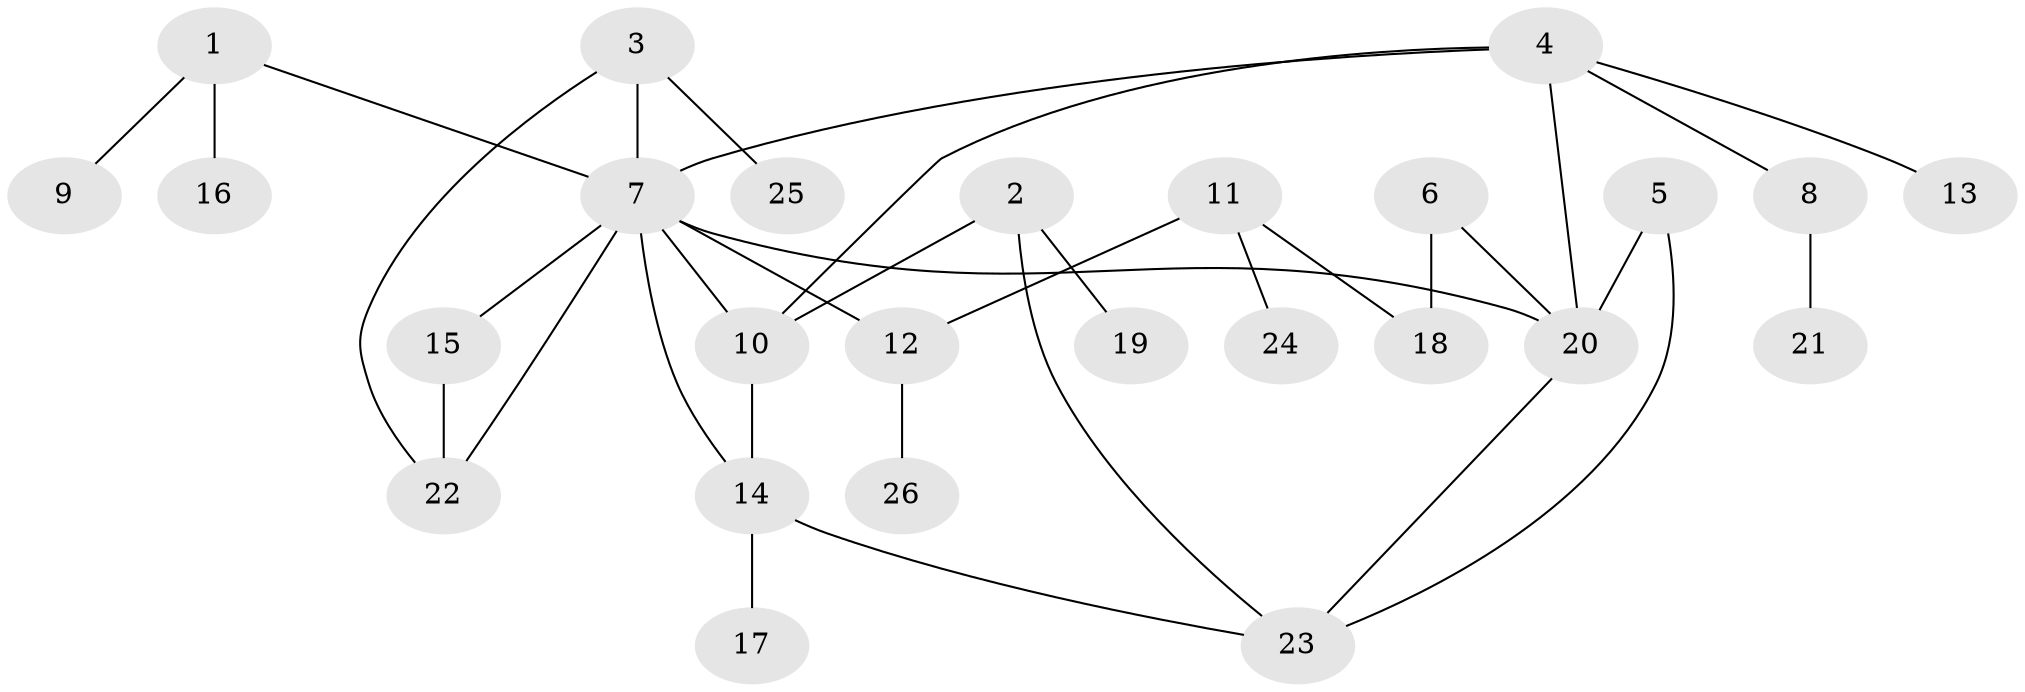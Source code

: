 // original degree distribution, {7: 0.015384615384615385, 2: 0.3230769230769231, 6: 0.046153846153846156, 4: 0.046153846153846156, 3: 0.2153846153846154, 1: 0.3384615384615385, 5: 0.015384615384615385}
// Generated by graph-tools (version 1.1) at 2025/36/03/04/25 23:36:07]
// undirected, 26 vertices, 34 edges
graph export_dot {
  node [color=gray90,style=filled];
  1;
  2;
  3;
  4;
  5;
  6;
  7;
  8;
  9;
  10;
  11;
  12;
  13;
  14;
  15;
  16;
  17;
  18;
  19;
  20;
  21;
  22;
  23;
  24;
  25;
  26;
  1 -- 7 [weight=1.0];
  1 -- 9 [weight=1.0];
  1 -- 16 [weight=1.0];
  2 -- 10 [weight=1.0];
  2 -- 19 [weight=1.0];
  2 -- 23 [weight=1.0];
  3 -- 7 [weight=1.0];
  3 -- 22 [weight=1.0];
  3 -- 25 [weight=1.0];
  4 -- 7 [weight=1.0];
  4 -- 8 [weight=1.0];
  4 -- 10 [weight=1.0];
  4 -- 13 [weight=1.0];
  4 -- 20 [weight=1.0];
  5 -- 20 [weight=1.0];
  5 -- 23 [weight=1.0];
  6 -- 18 [weight=1.0];
  6 -- 20 [weight=1.0];
  7 -- 10 [weight=1.0];
  7 -- 12 [weight=1.0];
  7 -- 14 [weight=1.0];
  7 -- 15 [weight=1.0];
  7 -- 20 [weight=1.0];
  7 -- 22 [weight=1.0];
  8 -- 21 [weight=1.0];
  10 -- 14 [weight=1.0];
  11 -- 12 [weight=2.0];
  11 -- 18 [weight=1.0];
  11 -- 24 [weight=1.0];
  12 -- 26 [weight=1.0];
  14 -- 17 [weight=1.0];
  14 -- 23 [weight=1.0];
  15 -- 22 [weight=1.0];
  20 -- 23 [weight=1.0];
}
